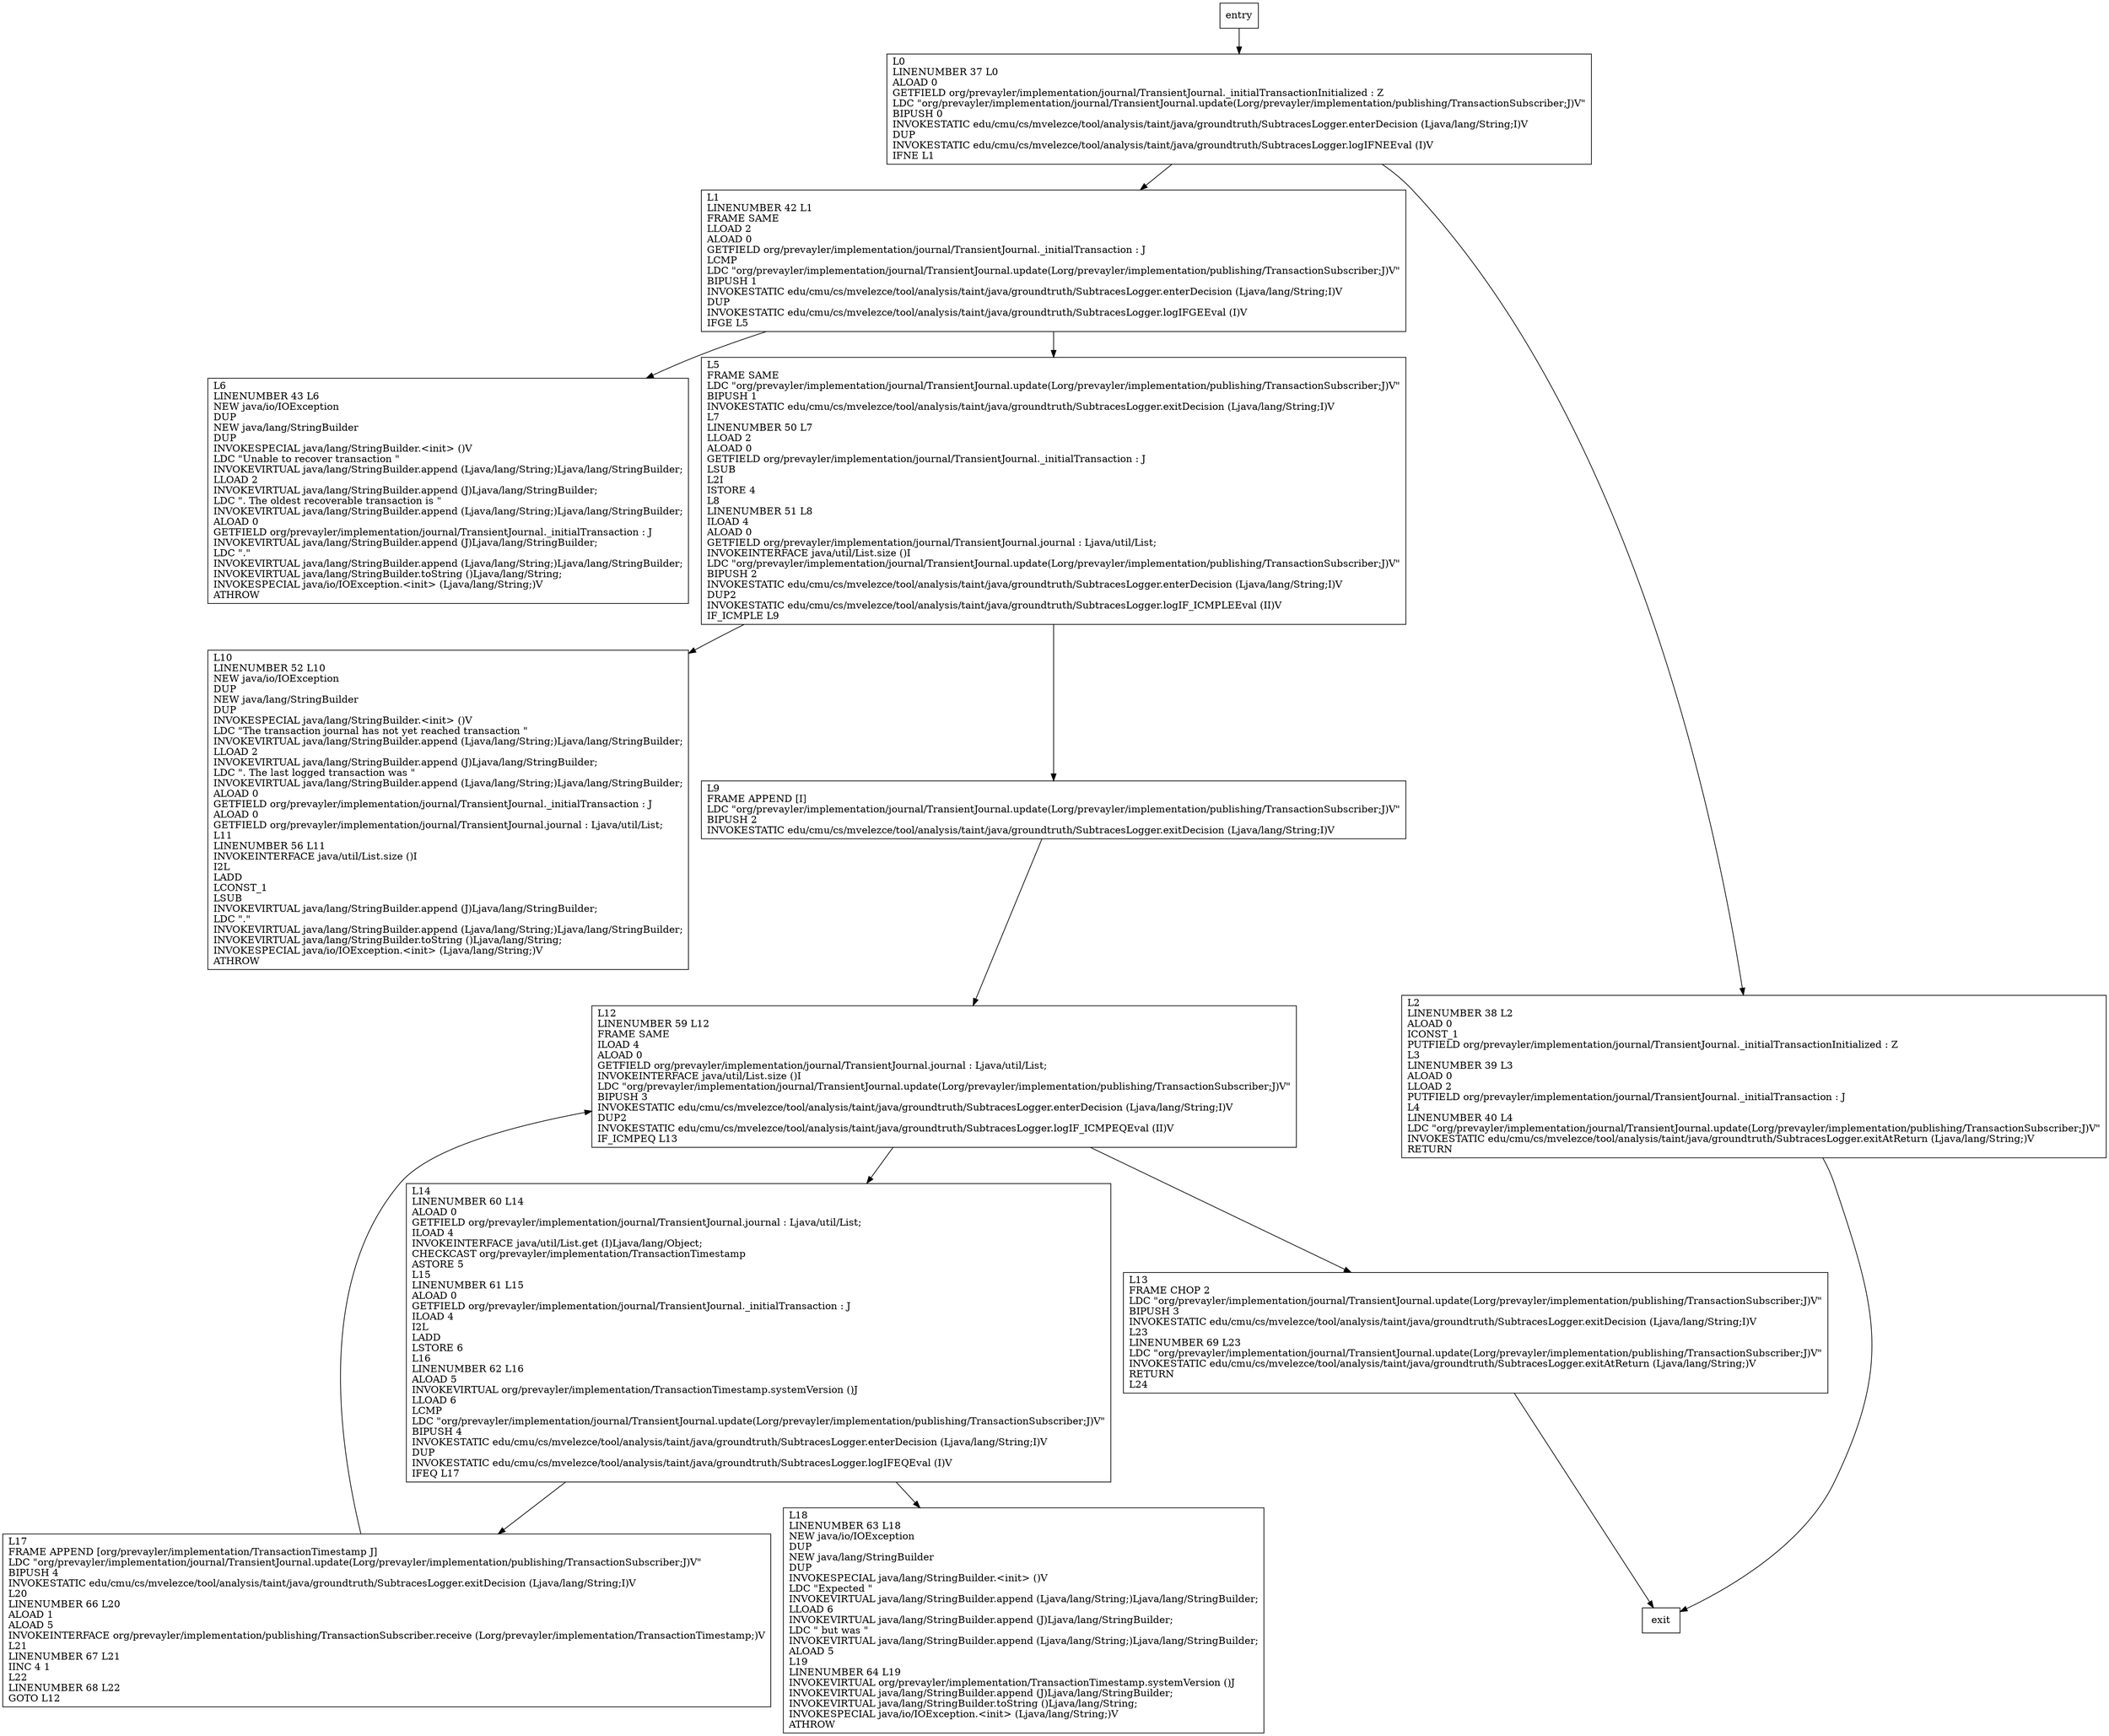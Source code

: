 digraph update {
node [shape=record];
1963663371 [label="L1\lLINENUMBER 42 L1\lFRAME SAME\lLLOAD 2\lALOAD 0\lGETFIELD org/prevayler/implementation/journal/TransientJournal._initialTransaction : J\lLCMP\lLDC \"org/prevayler/implementation/journal/TransientJournal.update(Lorg/prevayler/implementation/publishing/TransactionSubscriber;J)V\"\lBIPUSH 1\lINVOKESTATIC edu/cmu/cs/mvelezce/tool/analysis/taint/java/groundtruth/SubtracesLogger.enterDecision (Ljava/lang/String;I)V\lDUP\lINVOKESTATIC edu/cmu/cs/mvelezce/tool/analysis/taint/java/groundtruth/SubtracesLogger.logIFGEEval (I)V\lIFGE L5\l"];
1710450065 [label="L12\lLINENUMBER 59 L12\lFRAME SAME\lILOAD 4\lALOAD 0\lGETFIELD org/prevayler/implementation/journal/TransientJournal.journal : Ljava/util/List;\lINVOKEINTERFACE java/util/List.size ()I\lLDC \"org/prevayler/implementation/journal/TransientJournal.update(Lorg/prevayler/implementation/publishing/TransactionSubscriber;J)V\"\lBIPUSH 3\lINVOKESTATIC edu/cmu/cs/mvelezce/tool/analysis/taint/java/groundtruth/SubtracesLogger.enterDecision (Ljava/lang/String;I)V\lDUP2\lINVOKESTATIC edu/cmu/cs/mvelezce/tool/analysis/taint/java/groundtruth/SubtracesLogger.logIF_ICMPEQEval (II)V\lIF_ICMPEQ L13\l"];
1107909014 [label="L9\lFRAME APPEND [I]\lLDC \"org/prevayler/implementation/journal/TransientJournal.update(Lorg/prevayler/implementation/publishing/TransactionSubscriber;J)V\"\lBIPUSH 2\lINVOKESTATIC edu/cmu/cs/mvelezce/tool/analysis/taint/java/groundtruth/SubtracesLogger.exitDecision (Ljava/lang/String;I)V\l"];
1439007204 [label="L2\lLINENUMBER 38 L2\lALOAD 0\lICONST_1\lPUTFIELD org/prevayler/implementation/journal/TransientJournal._initialTransactionInitialized : Z\lL3\lLINENUMBER 39 L3\lALOAD 0\lLLOAD 2\lPUTFIELD org/prevayler/implementation/journal/TransientJournal._initialTransaction : J\lL4\lLINENUMBER 40 L4\lLDC \"org/prevayler/implementation/journal/TransientJournal.update(Lorg/prevayler/implementation/publishing/TransactionSubscriber;J)V\"\lINVOKESTATIC edu/cmu/cs/mvelezce/tool/analysis/taint/java/groundtruth/SubtracesLogger.exitAtReturn (Ljava/lang/String;)V\lRETURN\l"];
1924594328 [label="L13\lFRAME CHOP 2\lLDC \"org/prevayler/implementation/journal/TransientJournal.update(Lorg/prevayler/implementation/publishing/TransactionSubscriber;J)V\"\lBIPUSH 3\lINVOKESTATIC edu/cmu/cs/mvelezce/tool/analysis/taint/java/groundtruth/SubtracesLogger.exitDecision (Ljava/lang/String;I)V\lL23\lLINENUMBER 69 L23\lLDC \"org/prevayler/implementation/journal/TransientJournal.update(Lorg/prevayler/implementation/publishing/TransactionSubscriber;J)V\"\lINVOKESTATIC edu/cmu/cs/mvelezce/tool/analysis/taint/java/groundtruth/SubtracesLogger.exitAtReturn (Ljava/lang/String;)V\lRETURN\lL24\l"];
1720942988 [label="L17\lFRAME APPEND [org/prevayler/implementation/TransactionTimestamp J]\lLDC \"org/prevayler/implementation/journal/TransientJournal.update(Lorg/prevayler/implementation/publishing/TransactionSubscriber;J)V\"\lBIPUSH 4\lINVOKESTATIC edu/cmu/cs/mvelezce/tool/analysis/taint/java/groundtruth/SubtracesLogger.exitDecision (Ljava/lang/String;I)V\lL20\lLINENUMBER 66 L20\lALOAD 1\lALOAD 5\lINVOKEINTERFACE org/prevayler/implementation/publishing/TransactionSubscriber.receive (Lorg/prevayler/implementation/TransactionTimestamp;)V\lL21\lLINENUMBER 67 L21\lIINC 4 1\lL22\lLINENUMBER 68 L22\lGOTO L12\l"];
612928907 [label="L0\lLINENUMBER 37 L0\lALOAD 0\lGETFIELD org/prevayler/implementation/journal/TransientJournal._initialTransactionInitialized : Z\lLDC \"org/prevayler/implementation/journal/TransientJournal.update(Lorg/prevayler/implementation/publishing/TransactionSubscriber;J)V\"\lBIPUSH 0\lINVOKESTATIC edu/cmu/cs/mvelezce/tool/analysis/taint/java/groundtruth/SubtracesLogger.enterDecision (Ljava/lang/String;I)V\lDUP\lINVOKESTATIC edu/cmu/cs/mvelezce/tool/analysis/taint/java/groundtruth/SubtracesLogger.logIFNEEval (I)V\lIFNE L1\l"];
246024123 [label="L5\lFRAME SAME\lLDC \"org/prevayler/implementation/journal/TransientJournal.update(Lorg/prevayler/implementation/publishing/TransactionSubscriber;J)V\"\lBIPUSH 1\lINVOKESTATIC edu/cmu/cs/mvelezce/tool/analysis/taint/java/groundtruth/SubtracesLogger.exitDecision (Ljava/lang/String;I)V\lL7\lLINENUMBER 50 L7\lLLOAD 2\lALOAD 0\lGETFIELD org/prevayler/implementation/journal/TransientJournal._initialTransaction : J\lLSUB\lL2I\lISTORE 4\lL8\lLINENUMBER 51 L8\lILOAD 4\lALOAD 0\lGETFIELD org/prevayler/implementation/journal/TransientJournal.journal : Ljava/util/List;\lINVOKEINTERFACE java/util/List.size ()I\lLDC \"org/prevayler/implementation/journal/TransientJournal.update(Lorg/prevayler/implementation/publishing/TransactionSubscriber;J)V\"\lBIPUSH 2\lINVOKESTATIC edu/cmu/cs/mvelezce/tool/analysis/taint/java/groundtruth/SubtracesLogger.enterDecision (Ljava/lang/String;I)V\lDUP2\lINVOKESTATIC edu/cmu/cs/mvelezce/tool/analysis/taint/java/groundtruth/SubtracesLogger.logIF_ICMPLEEval (II)V\lIF_ICMPLE L9\l"];
2054937000 [label="L14\lLINENUMBER 60 L14\lALOAD 0\lGETFIELD org/prevayler/implementation/journal/TransientJournal.journal : Ljava/util/List;\lILOAD 4\lINVOKEINTERFACE java/util/List.get (I)Ljava/lang/Object;\lCHECKCAST org/prevayler/implementation/TransactionTimestamp\lASTORE 5\lL15\lLINENUMBER 61 L15\lALOAD 0\lGETFIELD org/prevayler/implementation/journal/TransientJournal._initialTransaction : J\lILOAD 4\lI2L\lLADD\lLSTORE 6\lL16\lLINENUMBER 62 L16\lALOAD 5\lINVOKEVIRTUAL org/prevayler/implementation/TransactionTimestamp.systemVersion ()J\lLLOAD 6\lLCMP\lLDC \"org/prevayler/implementation/journal/TransientJournal.update(Lorg/prevayler/implementation/publishing/TransactionSubscriber;J)V\"\lBIPUSH 4\lINVOKESTATIC edu/cmu/cs/mvelezce/tool/analysis/taint/java/groundtruth/SubtracesLogger.enterDecision (Ljava/lang/String;I)V\lDUP\lINVOKESTATIC edu/cmu/cs/mvelezce/tool/analysis/taint/java/groundtruth/SubtracesLogger.logIFEQEval (I)V\lIFEQ L17\l"];
1856911152 [label="L6\lLINENUMBER 43 L6\lNEW java/io/IOException\lDUP\lNEW java/lang/StringBuilder\lDUP\lINVOKESPECIAL java/lang/StringBuilder.\<init\> ()V\lLDC \"Unable to recover transaction \"\lINVOKEVIRTUAL java/lang/StringBuilder.append (Ljava/lang/String;)Ljava/lang/StringBuilder;\lLLOAD 2\lINVOKEVIRTUAL java/lang/StringBuilder.append (J)Ljava/lang/StringBuilder;\lLDC \". The oldest recoverable transaction is \"\lINVOKEVIRTUAL java/lang/StringBuilder.append (Ljava/lang/String;)Ljava/lang/StringBuilder;\lALOAD 0\lGETFIELD org/prevayler/implementation/journal/TransientJournal._initialTransaction : J\lINVOKEVIRTUAL java/lang/StringBuilder.append (J)Ljava/lang/StringBuilder;\lLDC \".\"\lINVOKEVIRTUAL java/lang/StringBuilder.append (Ljava/lang/String;)Ljava/lang/StringBuilder;\lINVOKEVIRTUAL java/lang/StringBuilder.toString ()Ljava/lang/String;\lINVOKESPECIAL java/io/IOException.\<init\> (Ljava/lang/String;)V\lATHROW\l"];
993671826 [label="L10\lLINENUMBER 52 L10\lNEW java/io/IOException\lDUP\lNEW java/lang/StringBuilder\lDUP\lINVOKESPECIAL java/lang/StringBuilder.\<init\> ()V\lLDC \"The transaction journal has not yet reached transaction \"\lINVOKEVIRTUAL java/lang/StringBuilder.append (Ljava/lang/String;)Ljava/lang/StringBuilder;\lLLOAD 2\lINVOKEVIRTUAL java/lang/StringBuilder.append (J)Ljava/lang/StringBuilder;\lLDC \". The last logged transaction was \"\lINVOKEVIRTUAL java/lang/StringBuilder.append (Ljava/lang/String;)Ljava/lang/StringBuilder;\lALOAD 0\lGETFIELD org/prevayler/implementation/journal/TransientJournal._initialTransaction : J\lALOAD 0\lGETFIELD org/prevayler/implementation/journal/TransientJournal.journal : Ljava/util/List;\lL11\lLINENUMBER 56 L11\lINVOKEINTERFACE java/util/List.size ()I\lI2L\lLADD\lLCONST_1\lLSUB\lINVOKEVIRTUAL java/lang/StringBuilder.append (J)Ljava/lang/StringBuilder;\lLDC \".\"\lINVOKEVIRTUAL java/lang/StringBuilder.append (Ljava/lang/String;)Ljava/lang/StringBuilder;\lINVOKEVIRTUAL java/lang/StringBuilder.toString ()Ljava/lang/String;\lINVOKESPECIAL java/io/IOException.\<init\> (Ljava/lang/String;)V\lATHROW\l"];
405975286 [label="L18\lLINENUMBER 63 L18\lNEW java/io/IOException\lDUP\lNEW java/lang/StringBuilder\lDUP\lINVOKESPECIAL java/lang/StringBuilder.\<init\> ()V\lLDC \"Expected \"\lINVOKEVIRTUAL java/lang/StringBuilder.append (Ljava/lang/String;)Ljava/lang/StringBuilder;\lLLOAD 6\lINVOKEVIRTUAL java/lang/StringBuilder.append (J)Ljava/lang/StringBuilder;\lLDC \" but was \"\lINVOKEVIRTUAL java/lang/StringBuilder.append (Ljava/lang/String;)Ljava/lang/StringBuilder;\lALOAD 5\lL19\lLINENUMBER 64 L19\lINVOKEVIRTUAL org/prevayler/implementation/TransactionTimestamp.systemVersion ()J\lINVOKEVIRTUAL java/lang/StringBuilder.append (J)Ljava/lang/StringBuilder;\lINVOKEVIRTUAL java/lang/StringBuilder.toString ()Ljava/lang/String;\lINVOKESPECIAL java/io/IOException.\<init\> (Ljava/lang/String;)V\lATHROW\l"];
entry;
exit;
1963663371 -> 246024123;
1963663371 -> 1856911152;
1710450065 -> 1924594328;
1710450065 -> 2054937000;
1107909014 -> 1710450065;
1924594328 -> exit;
1720942988 -> 1710450065;
612928907 -> 1963663371;
612928907 -> 1439007204;
2054937000 -> 1720942988;
2054937000 -> 405975286;
entry -> 612928907;
1439007204 -> exit;
246024123 -> 1107909014;
246024123 -> 993671826;
}
